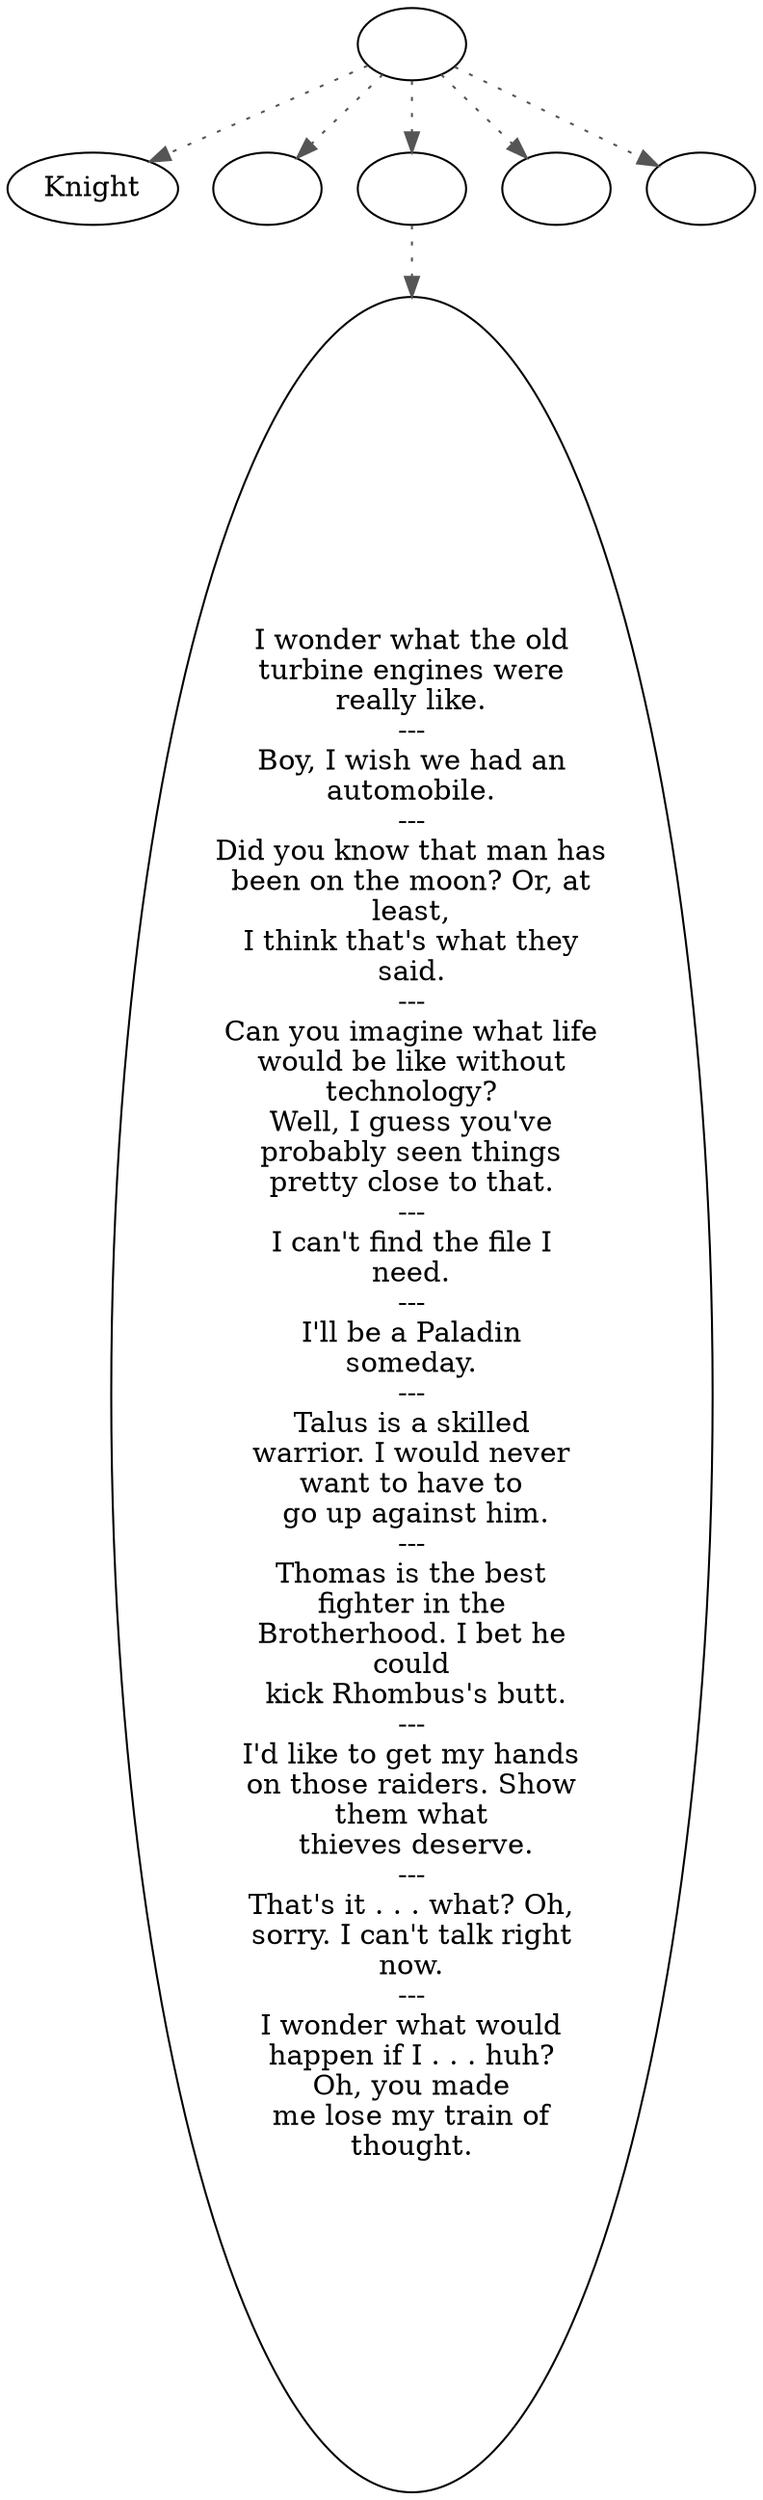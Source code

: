 digraph KNIGHTB {
  "start" [style=filled       fillcolor="#FFFFFF"       color="#000000"]
  "start" -> "look_at_p_proc" [style=dotted color="#555555"]
  "start" -> "pickup_p_proc" [style=dotted color="#555555"]
  "start" -> "talk_p_proc" [style=dotted color="#555555"]
  "start" -> "critter_p_proc" [style=dotted color="#555555"]
  "start" -> "destroy_p_proc" [style=dotted color="#555555"]
  "start" [label=""]
  "KnightBRandom" [style=filled       fillcolor="#FFFFFF"       color="#000000"]
  "KnightBRandom" [label="I wonder what the old\nturbine engines were\nreally like.\n---\nBoy, I wish we had an\nautomobile.\n---\nDid you know that man has\nbeen on the moon? Or, at\nleast,\nI think that's what they\nsaid.\n---\nCan you imagine what life\nwould be like without\ntechnology?\nWell, I guess you've\nprobably seen things\npretty close to that.\n---\nI can't find the file I\nneed.\n---\nI'll be a Paladin\nsomeday.\n---\nTalus is a skilled\nwarrior. I would never\nwant to have to\n go up against him.\n---\nThomas is the best\nfighter in the\nBrotherhood. I bet he\ncould\n kick Rhombus's butt.\n---\nI'd like to get my hands\non those raiders. Show\nthem what\n thieves deserve.\n---\nThat's it . . . what? Oh,\nsorry. I can't talk right\nnow.\n---\nI wonder what would\nhappen if I . . . huh?\nOh, you made\nme lose my train of\nthought."]
  "critter_p_proc" [style=filled       fillcolor="#FFFFFF"       color="#000000"]
  "critter_p_proc" [label=""]
  "pickup_p_proc" [style=filled       fillcolor="#FFFFFF"       color="#000000"]
  "pickup_p_proc" [label=""]
  "talk_p_proc" [style=filled       fillcolor="#FFFFFF"       color="#000000"]
  "talk_p_proc" -> "KnightBRandom" [style=dotted color="#555555"]
  "talk_p_proc" [label=""]
  "destroy_p_proc" [style=filled       fillcolor="#FFFFFF"       color="#000000"]
  "destroy_p_proc" [label=""]
  "look_at_p_proc" [style=filled       fillcolor="#FFFFFF"       color="#000000"]
  "look_at_p_proc" [label="Knight"]
}